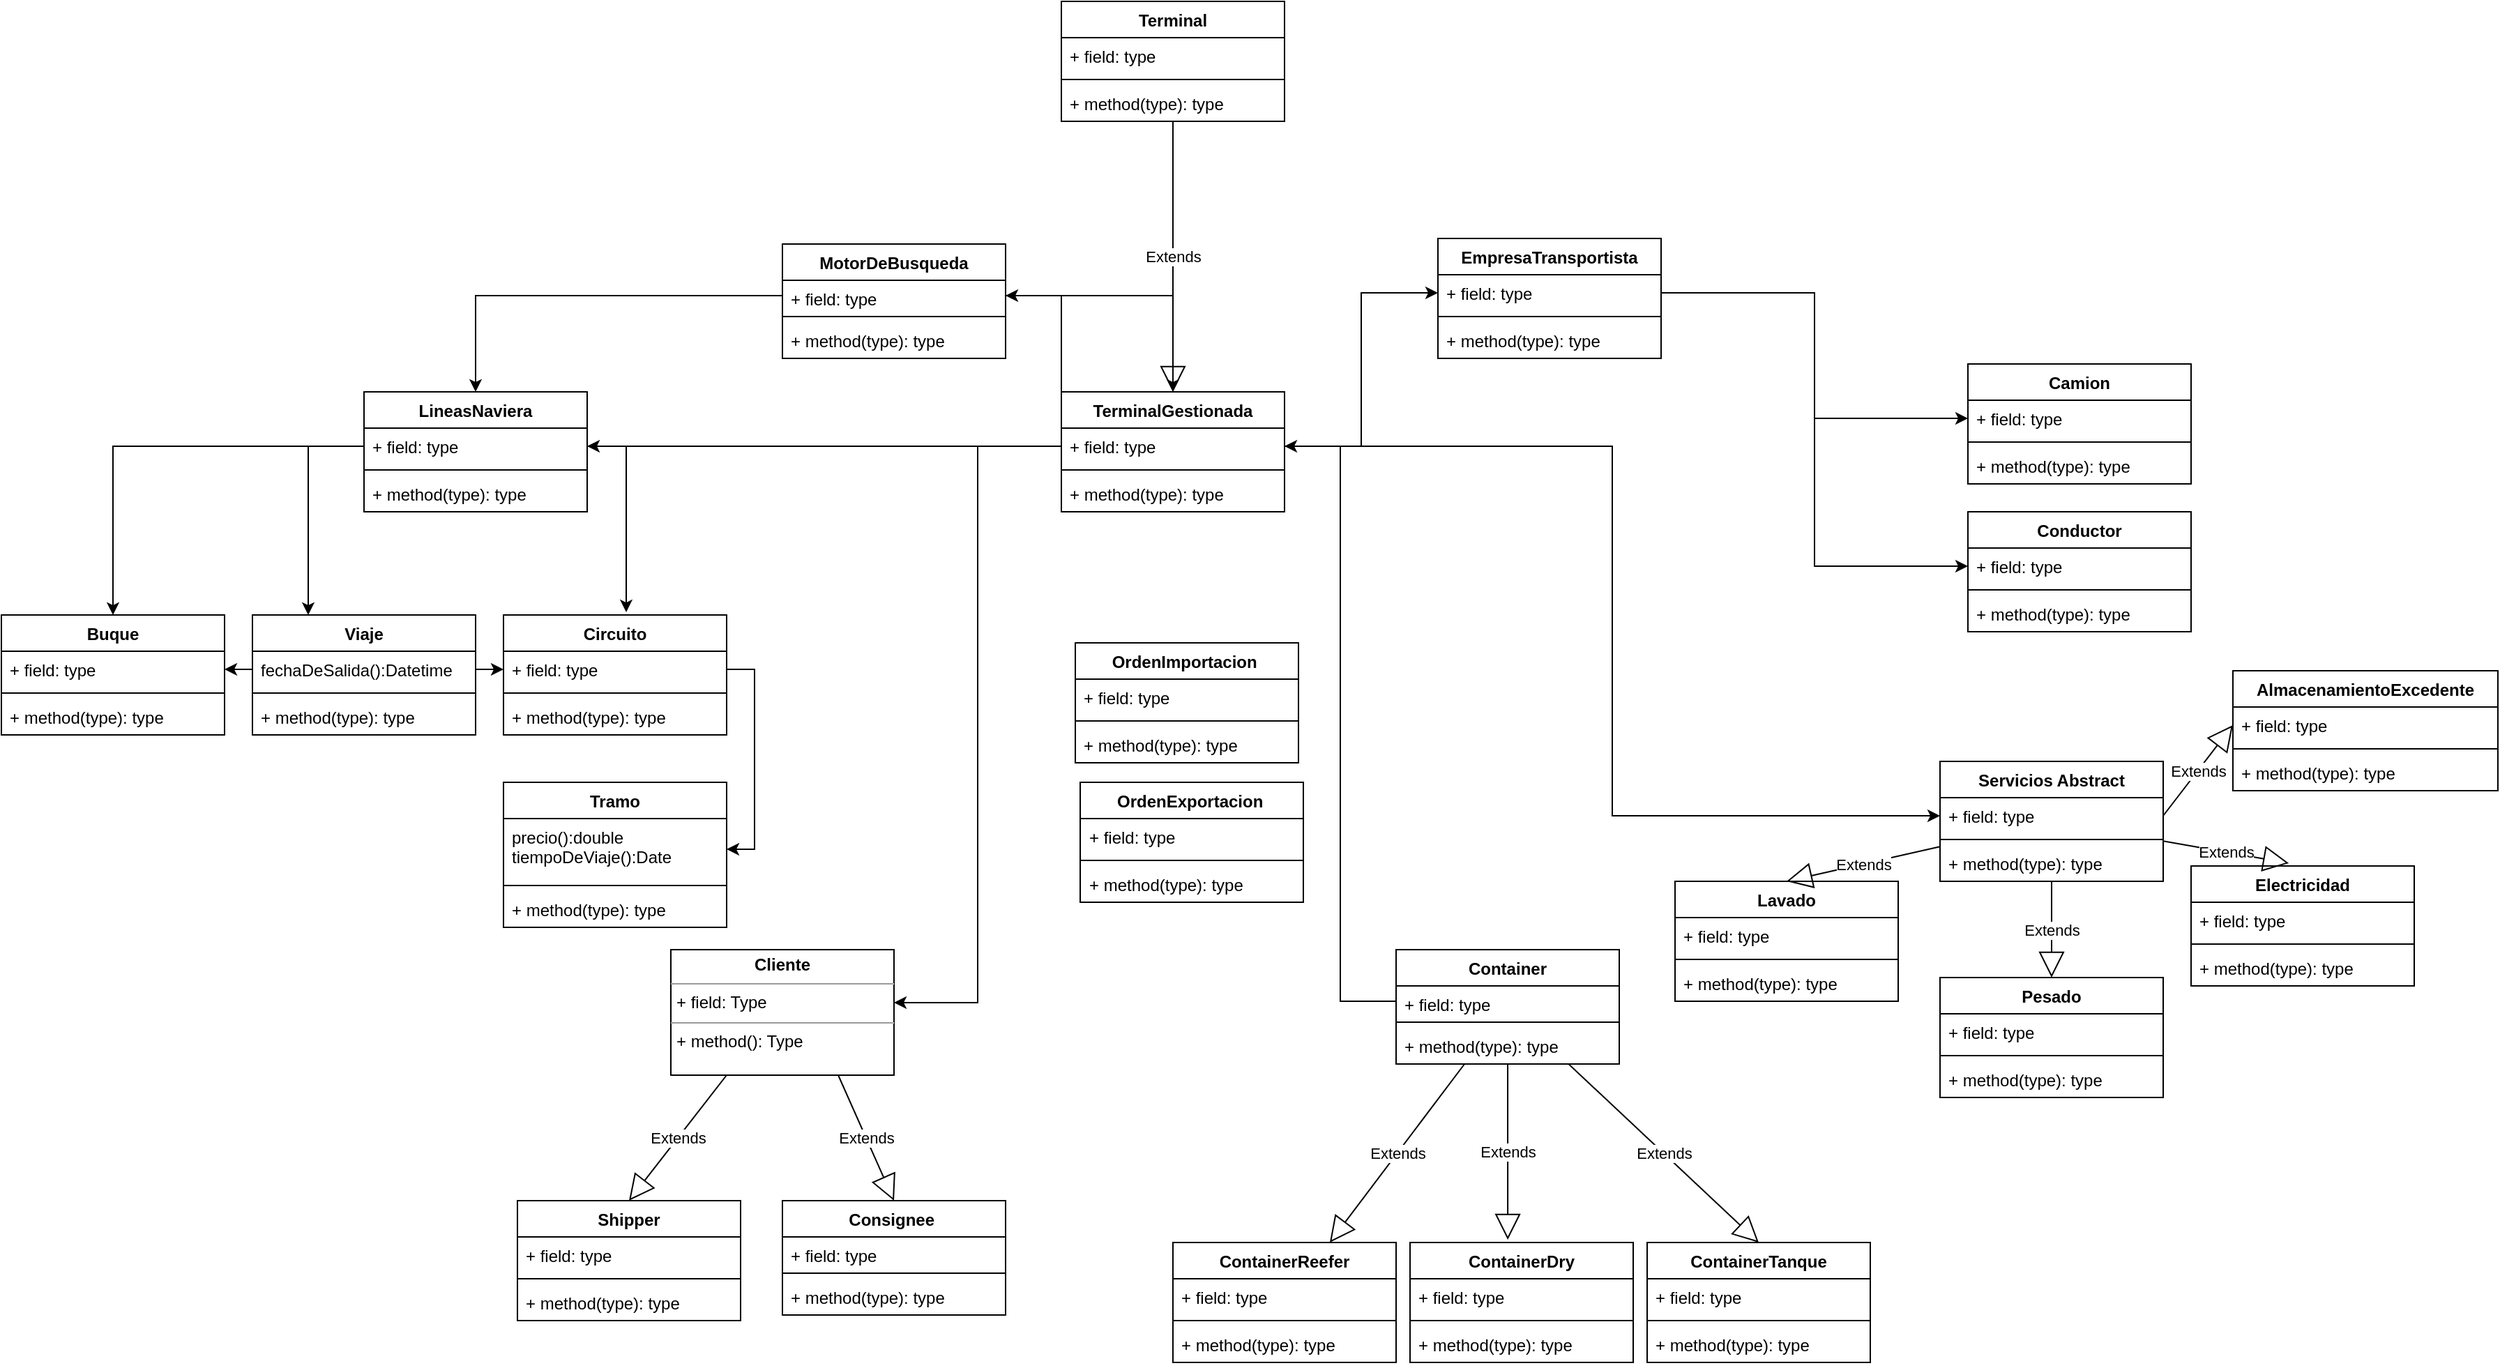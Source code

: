 <mxfile version="21.2.9" type="device">
  <diagram name="Página-1" id="0LWkbvT74W_gWExH9Klk">
    <mxGraphModel dx="1947" dy="1583" grid="1" gridSize="10" guides="1" tooltips="1" connect="1" arrows="1" fold="1" page="1" pageScale="1" pageWidth="827" pageHeight="1169" math="0" shadow="0">
      <root>
        <mxCell id="0" />
        <mxCell id="1" parent="0" />
        <mxCell id="k1d55xZPJXgNIXv552Am-27" style="edgeStyle=orthogonalEdgeStyle;rounded=0;orthogonalLoop=1;jettySize=auto;html=1;exitX=0.25;exitY=0;exitDx=0;exitDy=0;entryX=1;entryY=0.5;entryDx=0;entryDy=0;" parent="1" source="72mwAMU63NSjmhYBSmtf-1" target="k1d55xZPJXgNIXv552Am-21" edge="1">
          <mxGeometry relative="1" as="geometry">
            <Array as="points">
              <mxPoint x="400" y="20" />
              <mxPoint x="400" y="-49" />
            </Array>
          </mxGeometry>
        </mxCell>
        <mxCell id="72mwAMU63NSjmhYBSmtf-1" value="TerminalGestionada" style="swimlane;fontStyle=1;align=center;verticalAlign=top;childLayout=stackLayout;horizontal=1;startSize=26;horizontalStack=0;resizeParent=1;resizeParentMax=0;resizeLast=0;collapsible=1;marginBottom=0;whiteSpace=wrap;html=1;" parent="1" vertex="1">
          <mxGeometry x="400" y="20" width="160" height="86" as="geometry" />
        </mxCell>
        <mxCell id="72mwAMU63NSjmhYBSmtf-2" value="+ field: type" style="text;strokeColor=none;fillColor=none;align=left;verticalAlign=top;spacingLeft=4;spacingRight=4;overflow=hidden;rotatable=0;points=[[0,0.5],[1,0.5]];portConstraint=eastwest;whiteSpace=wrap;html=1;" parent="72mwAMU63NSjmhYBSmtf-1" vertex="1">
          <mxGeometry y="26" width="160" height="26" as="geometry" />
        </mxCell>
        <mxCell id="72mwAMU63NSjmhYBSmtf-3" value="" style="line;strokeWidth=1;fillColor=none;align=left;verticalAlign=middle;spacingTop=-1;spacingLeft=3;spacingRight=3;rotatable=0;labelPosition=right;points=[];portConstraint=eastwest;strokeColor=inherit;" parent="72mwAMU63NSjmhYBSmtf-1" vertex="1">
          <mxGeometry y="52" width="160" height="8" as="geometry" />
        </mxCell>
        <mxCell id="72mwAMU63NSjmhYBSmtf-4" value="+ method(type): type" style="text;strokeColor=none;fillColor=none;align=left;verticalAlign=top;spacingLeft=4;spacingRight=4;overflow=hidden;rotatable=0;points=[[0,0.5],[1,0.5]];portConstraint=eastwest;whiteSpace=wrap;html=1;" parent="72mwAMU63NSjmhYBSmtf-1" vertex="1">
          <mxGeometry y="60" width="160" height="26" as="geometry" />
        </mxCell>
        <mxCell id="72mwAMU63NSjmhYBSmtf-9" value="LineasNaviera" style="swimlane;fontStyle=1;align=center;verticalAlign=top;childLayout=stackLayout;horizontal=1;startSize=26;horizontalStack=0;resizeParent=1;resizeParentMax=0;resizeLast=0;collapsible=1;marginBottom=0;whiteSpace=wrap;html=1;" parent="1" vertex="1">
          <mxGeometry x="-100" y="20" width="160" height="86" as="geometry" />
        </mxCell>
        <mxCell id="72mwAMU63NSjmhYBSmtf-10" value="+ field: type" style="text;strokeColor=none;fillColor=none;align=left;verticalAlign=top;spacingLeft=4;spacingRight=4;overflow=hidden;rotatable=0;points=[[0,0.5],[1,0.5]];portConstraint=eastwest;whiteSpace=wrap;html=1;" parent="72mwAMU63NSjmhYBSmtf-9" vertex="1">
          <mxGeometry y="26" width="160" height="26" as="geometry" />
        </mxCell>
        <mxCell id="72mwAMU63NSjmhYBSmtf-11" value="" style="line;strokeWidth=1;fillColor=none;align=left;verticalAlign=middle;spacingTop=-1;spacingLeft=3;spacingRight=3;rotatable=0;labelPosition=right;points=[];portConstraint=eastwest;strokeColor=inherit;" parent="72mwAMU63NSjmhYBSmtf-9" vertex="1">
          <mxGeometry y="52" width="160" height="8" as="geometry" />
        </mxCell>
        <mxCell id="72mwAMU63NSjmhYBSmtf-12" value="+ method(type): type" style="text;strokeColor=none;fillColor=none;align=left;verticalAlign=top;spacingLeft=4;spacingRight=4;overflow=hidden;rotatable=0;points=[[0,0.5],[1,0.5]];portConstraint=eastwest;whiteSpace=wrap;html=1;" parent="72mwAMU63NSjmhYBSmtf-9" vertex="1">
          <mxGeometry y="60" width="160" height="26" as="geometry" />
        </mxCell>
        <mxCell id="72mwAMU63NSjmhYBSmtf-13" value="Buque" style="swimlane;fontStyle=1;align=center;verticalAlign=top;childLayout=stackLayout;horizontal=1;startSize=26;horizontalStack=0;resizeParent=1;resizeParentMax=0;resizeLast=0;collapsible=1;marginBottom=0;whiteSpace=wrap;html=1;" parent="1" vertex="1">
          <mxGeometry x="-360" y="180" width="160" height="86" as="geometry" />
        </mxCell>
        <mxCell id="72mwAMU63NSjmhYBSmtf-14" value="+ field: type" style="text;strokeColor=none;fillColor=none;align=left;verticalAlign=top;spacingLeft=4;spacingRight=4;overflow=hidden;rotatable=0;points=[[0,0.5],[1,0.5]];portConstraint=eastwest;whiteSpace=wrap;html=1;" parent="72mwAMU63NSjmhYBSmtf-13" vertex="1">
          <mxGeometry y="26" width="160" height="26" as="geometry" />
        </mxCell>
        <mxCell id="72mwAMU63NSjmhYBSmtf-15" value="" style="line;strokeWidth=1;fillColor=none;align=left;verticalAlign=middle;spacingTop=-1;spacingLeft=3;spacingRight=3;rotatable=0;labelPosition=right;points=[];portConstraint=eastwest;strokeColor=inherit;" parent="72mwAMU63NSjmhYBSmtf-13" vertex="1">
          <mxGeometry y="52" width="160" height="8" as="geometry" />
        </mxCell>
        <mxCell id="72mwAMU63NSjmhYBSmtf-16" value="+ method(type): type" style="text;strokeColor=none;fillColor=none;align=left;verticalAlign=top;spacingLeft=4;spacingRight=4;overflow=hidden;rotatable=0;points=[[0,0.5],[1,0.5]];portConstraint=eastwest;whiteSpace=wrap;html=1;" parent="72mwAMU63NSjmhYBSmtf-13" vertex="1">
          <mxGeometry y="60" width="160" height="26" as="geometry" />
        </mxCell>
        <mxCell id="72mwAMU63NSjmhYBSmtf-17" value="Container" style="swimlane;fontStyle=1;align=center;verticalAlign=top;childLayout=stackLayout;horizontal=1;startSize=26;horizontalStack=0;resizeParent=1;resizeParentMax=0;resizeLast=0;collapsible=1;marginBottom=0;whiteSpace=wrap;html=1;" parent="1" vertex="1">
          <mxGeometry x="640" y="420" width="160" height="82" as="geometry" />
        </mxCell>
        <mxCell id="72mwAMU63NSjmhYBSmtf-18" value="+ field: type" style="text;strokeColor=none;fillColor=none;align=left;verticalAlign=top;spacingLeft=4;spacingRight=4;overflow=hidden;rotatable=0;points=[[0,0.5],[1,0.5]];portConstraint=eastwest;whiteSpace=wrap;html=1;" parent="72mwAMU63NSjmhYBSmtf-17" vertex="1">
          <mxGeometry y="26" width="160" height="22" as="geometry" />
        </mxCell>
        <mxCell id="72mwAMU63NSjmhYBSmtf-19" value="" style="line;strokeWidth=1;fillColor=none;align=left;verticalAlign=middle;spacingTop=-1;spacingLeft=3;spacingRight=3;rotatable=0;labelPosition=right;points=[];portConstraint=eastwest;strokeColor=inherit;" parent="72mwAMU63NSjmhYBSmtf-17" vertex="1">
          <mxGeometry y="48" width="160" height="8" as="geometry" />
        </mxCell>
        <mxCell id="72mwAMU63NSjmhYBSmtf-20" value="+ method(type): type" style="text;strokeColor=none;fillColor=none;align=left;verticalAlign=top;spacingLeft=4;spacingRight=4;overflow=hidden;rotatable=0;points=[[0,0.5],[1,0.5]];portConstraint=eastwest;whiteSpace=wrap;html=1;" parent="72mwAMU63NSjmhYBSmtf-17" vertex="1">
          <mxGeometry y="56" width="160" height="26" as="geometry" />
        </mxCell>
        <mxCell id="72mwAMU63NSjmhYBSmtf-21" value="ContainerDry" style="swimlane;fontStyle=1;align=center;verticalAlign=top;childLayout=stackLayout;horizontal=1;startSize=26;horizontalStack=0;resizeParent=1;resizeParentMax=0;resizeLast=0;collapsible=1;marginBottom=0;whiteSpace=wrap;html=1;" parent="1" vertex="1">
          <mxGeometry x="650" y="630" width="160" height="86" as="geometry" />
        </mxCell>
        <mxCell id="72mwAMU63NSjmhYBSmtf-22" value="+ field: type" style="text;strokeColor=none;fillColor=none;align=left;verticalAlign=top;spacingLeft=4;spacingRight=4;overflow=hidden;rotatable=0;points=[[0,0.5],[1,0.5]];portConstraint=eastwest;whiteSpace=wrap;html=1;" parent="72mwAMU63NSjmhYBSmtf-21" vertex="1">
          <mxGeometry y="26" width="160" height="26" as="geometry" />
        </mxCell>
        <mxCell id="72mwAMU63NSjmhYBSmtf-23" value="" style="line;strokeWidth=1;fillColor=none;align=left;verticalAlign=middle;spacingTop=-1;spacingLeft=3;spacingRight=3;rotatable=0;labelPosition=right;points=[];portConstraint=eastwest;strokeColor=inherit;" parent="72mwAMU63NSjmhYBSmtf-21" vertex="1">
          <mxGeometry y="52" width="160" height="8" as="geometry" />
        </mxCell>
        <mxCell id="72mwAMU63NSjmhYBSmtf-24" value="+ method(type): type" style="text;strokeColor=none;fillColor=none;align=left;verticalAlign=top;spacingLeft=4;spacingRight=4;overflow=hidden;rotatable=0;points=[[0,0.5],[1,0.5]];portConstraint=eastwest;whiteSpace=wrap;html=1;" parent="72mwAMU63NSjmhYBSmtf-21" vertex="1">
          <mxGeometry y="60" width="160" height="26" as="geometry" />
        </mxCell>
        <mxCell id="72mwAMU63NSjmhYBSmtf-26" value="ContainerTanque" style="swimlane;fontStyle=1;align=center;verticalAlign=top;childLayout=stackLayout;horizontal=1;startSize=26;horizontalStack=0;resizeParent=1;resizeParentMax=0;resizeLast=0;collapsible=1;marginBottom=0;whiteSpace=wrap;html=1;" parent="1" vertex="1">
          <mxGeometry x="820" y="630" width="160" height="86" as="geometry" />
        </mxCell>
        <mxCell id="72mwAMU63NSjmhYBSmtf-27" value="+ field: type" style="text;strokeColor=none;fillColor=none;align=left;verticalAlign=top;spacingLeft=4;spacingRight=4;overflow=hidden;rotatable=0;points=[[0,0.5],[1,0.5]];portConstraint=eastwest;whiteSpace=wrap;html=1;" parent="72mwAMU63NSjmhYBSmtf-26" vertex="1">
          <mxGeometry y="26" width="160" height="26" as="geometry" />
        </mxCell>
        <mxCell id="72mwAMU63NSjmhYBSmtf-28" value="" style="line;strokeWidth=1;fillColor=none;align=left;verticalAlign=middle;spacingTop=-1;spacingLeft=3;spacingRight=3;rotatable=0;labelPosition=right;points=[];portConstraint=eastwest;strokeColor=inherit;" parent="72mwAMU63NSjmhYBSmtf-26" vertex="1">
          <mxGeometry y="52" width="160" height="8" as="geometry" />
        </mxCell>
        <mxCell id="72mwAMU63NSjmhYBSmtf-29" value="+ method(type): type" style="text;strokeColor=none;fillColor=none;align=left;verticalAlign=top;spacingLeft=4;spacingRight=4;overflow=hidden;rotatable=0;points=[[0,0.5],[1,0.5]];portConstraint=eastwest;whiteSpace=wrap;html=1;" parent="72mwAMU63NSjmhYBSmtf-26" vertex="1">
          <mxGeometry y="60" width="160" height="26" as="geometry" />
        </mxCell>
        <mxCell id="72mwAMU63NSjmhYBSmtf-30" value="ContainerReefer" style="swimlane;fontStyle=1;align=center;verticalAlign=top;childLayout=stackLayout;horizontal=1;startSize=26;horizontalStack=0;resizeParent=1;resizeParentMax=0;resizeLast=0;collapsible=1;marginBottom=0;whiteSpace=wrap;html=1;" parent="1" vertex="1">
          <mxGeometry x="480" y="630" width="160" height="86" as="geometry" />
        </mxCell>
        <mxCell id="72mwAMU63NSjmhYBSmtf-31" value="+ field: type" style="text;strokeColor=none;fillColor=none;align=left;verticalAlign=top;spacingLeft=4;spacingRight=4;overflow=hidden;rotatable=0;points=[[0,0.5],[1,0.5]];portConstraint=eastwest;whiteSpace=wrap;html=1;" parent="72mwAMU63NSjmhYBSmtf-30" vertex="1">
          <mxGeometry y="26" width="160" height="26" as="geometry" />
        </mxCell>
        <mxCell id="72mwAMU63NSjmhYBSmtf-32" value="" style="line;strokeWidth=1;fillColor=none;align=left;verticalAlign=middle;spacingTop=-1;spacingLeft=3;spacingRight=3;rotatable=0;labelPosition=right;points=[];portConstraint=eastwest;strokeColor=inherit;" parent="72mwAMU63NSjmhYBSmtf-30" vertex="1">
          <mxGeometry y="52" width="160" height="8" as="geometry" />
        </mxCell>
        <mxCell id="72mwAMU63NSjmhYBSmtf-33" value="+ method(type): type" style="text;strokeColor=none;fillColor=none;align=left;verticalAlign=top;spacingLeft=4;spacingRight=4;overflow=hidden;rotatable=0;points=[[0,0.5],[1,0.5]];portConstraint=eastwest;whiteSpace=wrap;html=1;" parent="72mwAMU63NSjmhYBSmtf-30" vertex="1">
          <mxGeometry y="60" width="160" height="26" as="geometry" />
        </mxCell>
        <mxCell id="72mwAMU63NSjmhYBSmtf-34" value="EmpresaTransportista" style="swimlane;fontStyle=1;align=center;verticalAlign=top;childLayout=stackLayout;horizontal=1;startSize=26;horizontalStack=0;resizeParent=1;resizeParentMax=0;resizeLast=0;collapsible=1;marginBottom=0;whiteSpace=wrap;html=1;" parent="1" vertex="1">
          <mxGeometry x="670" y="-90" width="160" height="86" as="geometry" />
        </mxCell>
        <mxCell id="72mwAMU63NSjmhYBSmtf-35" value="+ field: type" style="text;strokeColor=none;fillColor=none;align=left;verticalAlign=top;spacingLeft=4;spacingRight=4;overflow=hidden;rotatable=0;points=[[0,0.5],[1,0.5]];portConstraint=eastwest;whiteSpace=wrap;html=1;" parent="72mwAMU63NSjmhYBSmtf-34" vertex="1">
          <mxGeometry y="26" width="160" height="26" as="geometry" />
        </mxCell>
        <mxCell id="72mwAMU63NSjmhYBSmtf-36" value="" style="line;strokeWidth=1;fillColor=none;align=left;verticalAlign=middle;spacingTop=-1;spacingLeft=3;spacingRight=3;rotatable=0;labelPosition=right;points=[];portConstraint=eastwest;strokeColor=inherit;" parent="72mwAMU63NSjmhYBSmtf-34" vertex="1">
          <mxGeometry y="52" width="160" height="8" as="geometry" />
        </mxCell>
        <mxCell id="72mwAMU63NSjmhYBSmtf-37" value="+ method(type): type" style="text;strokeColor=none;fillColor=none;align=left;verticalAlign=top;spacingLeft=4;spacingRight=4;overflow=hidden;rotatable=0;points=[[0,0.5],[1,0.5]];portConstraint=eastwest;whiteSpace=wrap;html=1;" parent="72mwAMU63NSjmhYBSmtf-34" vertex="1">
          <mxGeometry y="60" width="160" height="26" as="geometry" />
        </mxCell>
        <mxCell id="72mwAMU63NSjmhYBSmtf-38" value="Conductor&lt;br&gt;" style="swimlane;fontStyle=1;align=center;verticalAlign=top;childLayout=stackLayout;horizontal=1;startSize=26;horizontalStack=0;resizeParent=1;resizeParentMax=0;resizeLast=0;collapsible=1;marginBottom=0;whiteSpace=wrap;html=1;" parent="1" vertex="1">
          <mxGeometry x="1050" y="106" width="160" height="86" as="geometry" />
        </mxCell>
        <mxCell id="72mwAMU63NSjmhYBSmtf-39" value="+ field: type" style="text;strokeColor=none;fillColor=none;align=left;verticalAlign=top;spacingLeft=4;spacingRight=4;overflow=hidden;rotatable=0;points=[[0,0.5],[1,0.5]];portConstraint=eastwest;whiteSpace=wrap;html=1;" parent="72mwAMU63NSjmhYBSmtf-38" vertex="1">
          <mxGeometry y="26" width="160" height="26" as="geometry" />
        </mxCell>
        <mxCell id="72mwAMU63NSjmhYBSmtf-40" value="" style="line;strokeWidth=1;fillColor=none;align=left;verticalAlign=middle;spacingTop=-1;spacingLeft=3;spacingRight=3;rotatable=0;labelPosition=right;points=[];portConstraint=eastwest;strokeColor=inherit;" parent="72mwAMU63NSjmhYBSmtf-38" vertex="1">
          <mxGeometry y="52" width="160" height="8" as="geometry" />
        </mxCell>
        <mxCell id="72mwAMU63NSjmhYBSmtf-41" value="+ method(type): type" style="text;strokeColor=none;fillColor=none;align=left;verticalAlign=top;spacingLeft=4;spacingRight=4;overflow=hidden;rotatable=0;points=[[0,0.5],[1,0.5]];portConstraint=eastwest;whiteSpace=wrap;html=1;" parent="72mwAMU63NSjmhYBSmtf-38" vertex="1">
          <mxGeometry y="60" width="160" height="26" as="geometry" />
        </mxCell>
        <mxCell id="72mwAMU63NSjmhYBSmtf-42" value="Camion" style="swimlane;fontStyle=1;align=center;verticalAlign=top;childLayout=stackLayout;horizontal=1;startSize=26;horizontalStack=0;resizeParent=1;resizeParentMax=0;resizeLast=0;collapsible=1;marginBottom=0;whiteSpace=wrap;html=1;" parent="1" vertex="1">
          <mxGeometry x="1050" width="160" height="86" as="geometry" />
        </mxCell>
        <mxCell id="72mwAMU63NSjmhYBSmtf-43" value="+ field: type" style="text;strokeColor=none;fillColor=none;align=left;verticalAlign=top;spacingLeft=4;spacingRight=4;overflow=hidden;rotatable=0;points=[[0,0.5],[1,0.5]];portConstraint=eastwest;whiteSpace=wrap;html=1;" parent="72mwAMU63NSjmhYBSmtf-42" vertex="1">
          <mxGeometry y="26" width="160" height="26" as="geometry" />
        </mxCell>
        <mxCell id="72mwAMU63NSjmhYBSmtf-44" value="" style="line;strokeWidth=1;fillColor=none;align=left;verticalAlign=middle;spacingTop=-1;spacingLeft=3;spacingRight=3;rotatable=0;labelPosition=right;points=[];portConstraint=eastwest;strokeColor=inherit;" parent="72mwAMU63NSjmhYBSmtf-42" vertex="1">
          <mxGeometry y="52" width="160" height="8" as="geometry" />
        </mxCell>
        <mxCell id="72mwAMU63NSjmhYBSmtf-45" value="+ method(type): type" style="text;strokeColor=none;fillColor=none;align=left;verticalAlign=top;spacingLeft=4;spacingRight=4;overflow=hidden;rotatable=0;points=[[0,0.5],[1,0.5]];portConstraint=eastwest;whiteSpace=wrap;html=1;" parent="72mwAMU63NSjmhYBSmtf-42" vertex="1">
          <mxGeometry y="60" width="160" height="26" as="geometry" />
        </mxCell>
        <mxCell id="72mwAMU63NSjmhYBSmtf-47" value="Circuito" style="swimlane;fontStyle=1;align=center;verticalAlign=top;childLayout=stackLayout;horizontal=1;startSize=26;horizontalStack=0;resizeParent=1;resizeParentMax=0;resizeLast=0;collapsible=1;marginBottom=0;whiteSpace=wrap;html=1;" parent="1" vertex="1">
          <mxGeometry y="180" width="160" height="86" as="geometry" />
        </mxCell>
        <mxCell id="72mwAMU63NSjmhYBSmtf-48" value="+ field: type" style="text;strokeColor=none;fillColor=none;align=left;verticalAlign=top;spacingLeft=4;spacingRight=4;overflow=hidden;rotatable=0;points=[[0,0.5],[1,0.5]];portConstraint=eastwest;whiteSpace=wrap;html=1;" parent="72mwAMU63NSjmhYBSmtf-47" vertex="1">
          <mxGeometry y="26" width="160" height="26" as="geometry" />
        </mxCell>
        <mxCell id="72mwAMU63NSjmhYBSmtf-49" value="" style="line;strokeWidth=1;fillColor=none;align=left;verticalAlign=middle;spacingTop=-1;spacingLeft=3;spacingRight=3;rotatable=0;labelPosition=right;points=[];portConstraint=eastwest;strokeColor=inherit;" parent="72mwAMU63NSjmhYBSmtf-47" vertex="1">
          <mxGeometry y="52" width="160" height="8" as="geometry" />
        </mxCell>
        <mxCell id="72mwAMU63NSjmhYBSmtf-50" value="+ method(type): type" style="text;strokeColor=none;fillColor=none;align=left;verticalAlign=top;spacingLeft=4;spacingRight=4;overflow=hidden;rotatable=0;points=[[0,0.5],[1,0.5]];portConstraint=eastwest;whiteSpace=wrap;html=1;" parent="72mwAMU63NSjmhYBSmtf-47" vertex="1">
          <mxGeometry y="60" width="160" height="26" as="geometry" />
        </mxCell>
        <mxCell id="72mwAMU63NSjmhYBSmtf-54" style="edgeStyle=orthogonalEdgeStyle;rounded=0;orthogonalLoop=1;jettySize=auto;html=1;exitX=0;exitY=0.5;exitDx=0;exitDy=0;entryX=0.5;entryY=0;entryDx=0;entryDy=0;" parent="1" source="72mwAMU63NSjmhYBSmtf-10" target="72mwAMU63NSjmhYBSmtf-13" edge="1">
          <mxGeometry relative="1" as="geometry" />
        </mxCell>
        <mxCell id="72mwAMU63NSjmhYBSmtf-55" style="edgeStyle=orthogonalEdgeStyle;rounded=0;orthogonalLoop=1;jettySize=auto;html=1;exitX=0;exitY=0.5;exitDx=0;exitDy=0;entryX=1;entryY=0.5;entryDx=0;entryDy=0;" parent="1" source="72mwAMU63NSjmhYBSmtf-2" target="72mwAMU63NSjmhYBSmtf-10" edge="1">
          <mxGeometry relative="1" as="geometry" />
        </mxCell>
        <mxCell id="72mwAMU63NSjmhYBSmtf-61" value="Shipper" style="swimlane;fontStyle=1;align=center;verticalAlign=top;childLayout=stackLayout;horizontal=1;startSize=26;horizontalStack=0;resizeParent=1;resizeParentMax=0;resizeLast=0;collapsible=1;marginBottom=0;whiteSpace=wrap;html=1;" parent="1" vertex="1">
          <mxGeometry x="10" y="600" width="160" height="86" as="geometry" />
        </mxCell>
        <mxCell id="72mwAMU63NSjmhYBSmtf-62" value="+ field: type" style="text;strokeColor=none;fillColor=none;align=left;verticalAlign=top;spacingLeft=4;spacingRight=4;overflow=hidden;rotatable=0;points=[[0,0.5],[1,0.5]];portConstraint=eastwest;whiteSpace=wrap;html=1;" parent="72mwAMU63NSjmhYBSmtf-61" vertex="1">
          <mxGeometry y="26" width="160" height="26" as="geometry" />
        </mxCell>
        <mxCell id="72mwAMU63NSjmhYBSmtf-63" value="" style="line;strokeWidth=1;fillColor=none;align=left;verticalAlign=middle;spacingTop=-1;spacingLeft=3;spacingRight=3;rotatable=0;labelPosition=right;points=[];portConstraint=eastwest;strokeColor=inherit;" parent="72mwAMU63NSjmhYBSmtf-61" vertex="1">
          <mxGeometry y="52" width="160" height="8" as="geometry" />
        </mxCell>
        <mxCell id="72mwAMU63NSjmhYBSmtf-64" value="+ method(type): type" style="text;strokeColor=none;fillColor=none;align=left;verticalAlign=top;spacingLeft=4;spacingRight=4;overflow=hidden;rotatable=0;points=[[0,0.5],[1,0.5]];portConstraint=eastwest;whiteSpace=wrap;html=1;" parent="72mwAMU63NSjmhYBSmtf-61" vertex="1">
          <mxGeometry y="60" width="160" height="26" as="geometry" />
        </mxCell>
        <mxCell id="72mwAMU63NSjmhYBSmtf-67" style="edgeStyle=orthogonalEdgeStyle;rounded=0;orthogonalLoop=1;jettySize=auto;html=1;exitX=1;exitY=0.5;exitDx=0;exitDy=0;entryX=0;entryY=0.5;entryDx=0;entryDy=0;" parent="1" source="72mwAMU63NSjmhYBSmtf-35" target="72mwAMU63NSjmhYBSmtf-43" edge="1">
          <mxGeometry relative="1" as="geometry" />
        </mxCell>
        <mxCell id="72mwAMU63NSjmhYBSmtf-69" value="Consignee&amp;nbsp;" style="swimlane;fontStyle=1;align=center;verticalAlign=top;childLayout=stackLayout;horizontal=1;startSize=26;horizontalStack=0;resizeParent=1;resizeParentMax=0;resizeLast=0;collapsible=1;marginBottom=0;whiteSpace=wrap;html=1;" parent="1" vertex="1">
          <mxGeometry x="200" y="600" width="160" height="82" as="geometry" />
        </mxCell>
        <mxCell id="72mwAMU63NSjmhYBSmtf-70" value="+ field: type" style="text;strokeColor=none;fillColor=none;align=left;verticalAlign=top;spacingLeft=4;spacingRight=4;overflow=hidden;rotatable=0;points=[[0,0.5],[1,0.5]];portConstraint=eastwest;whiteSpace=wrap;html=1;" parent="72mwAMU63NSjmhYBSmtf-69" vertex="1">
          <mxGeometry y="26" width="160" height="22" as="geometry" />
        </mxCell>
        <mxCell id="72mwAMU63NSjmhYBSmtf-71" value="" style="line;strokeWidth=1;fillColor=none;align=left;verticalAlign=middle;spacingTop=-1;spacingLeft=3;spacingRight=3;rotatable=0;labelPosition=right;points=[];portConstraint=eastwest;strokeColor=inherit;" parent="72mwAMU63NSjmhYBSmtf-69" vertex="1">
          <mxGeometry y="48" width="160" height="8" as="geometry" />
        </mxCell>
        <mxCell id="72mwAMU63NSjmhYBSmtf-72" value="+ method(type): type" style="text;strokeColor=none;fillColor=none;align=left;verticalAlign=top;spacingLeft=4;spacingRight=4;overflow=hidden;rotatable=0;points=[[0,0.5],[1,0.5]];portConstraint=eastwest;whiteSpace=wrap;html=1;" parent="72mwAMU63NSjmhYBSmtf-69" vertex="1">
          <mxGeometry y="56" width="160" height="26" as="geometry" />
        </mxCell>
        <mxCell id="72mwAMU63NSjmhYBSmtf-73" value="Viaje" style="swimlane;fontStyle=1;align=center;verticalAlign=top;childLayout=stackLayout;horizontal=1;startSize=26;horizontalStack=0;resizeParent=1;resizeParentMax=0;resizeLast=0;collapsible=1;marginBottom=0;whiteSpace=wrap;html=1;" parent="1" vertex="1">
          <mxGeometry x="-180" y="180" width="160" height="86" as="geometry" />
        </mxCell>
        <mxCell id="72mwAMU63NSjmhYBSmtf-74" value="fechaDeSalida():Datetime" style="text;strokeColor=none;fillColor=none;align=left;verticalAlign=top;spacingLeft=4;spacingRight=4;overflow=hidden;rotatable=0;points=[[0,0.5],[1,0.5]];portConstraint=eastwest;whiteSpace=wrap;html=1;" parent="72mwAMU63NSjmhYBSmtf-73" vertex="1">
          <mxGeometry y="26" width="160" height="26" as="geometry" />
        </mxCell>
        <mxCell id="72mwAMU63NSjmhYBSmtf-75" value="" style="line;strokeWidth=1;fillColor=none;align=left;verticalAlign=middle;spacingTop=-1;spacingLeft=3;spacingRight=3;rotatable=0;labelPosition=right;points=[];portConstraint=eastwest;strokeColor=inherit;" parent="72mwAMU63NSjmhYBSmtf-73" vertex="1">
          <mxGeometry y="52" width="160" height="8" as="geometry" />
        </mxCell>
        <mxCell id="72mwAMU63NSjmhYBSmtf-76" value="+ method(type): type" style="text;strokeColor=none;fillColor=none;align=left;verticalAlign=top;spacingLeft=4;spacingRight=4;overflow=hidden;rotatable=0;points=[[0,0.5],[1,0.5]];portConstraint=eastwest;whiteSpace=wrap;html=1;" parent="72mwAMU63NSjmhYBSmtf-73" vertex="1">
          <mxGeometry y="60" width="160" height="26" as="geometry" />
        </mxCell>
        <mxCell id="72mwAMU63NSjmhYBSmtf-79" style="edgeStyle=orthogonalEdgeStyle;rounded=0;orthogonalLoop=1;jettySize=auto;html=1;exitX=1;exitY=0.5;exitDx=0;exitDy=0;entryX=0;entryY=0.5;entryDx=0;entryDy=0;" parent="1" source="72mwAMU63NSjmhYBSmtf-2" target="72mwAMU63NSjmhYBSmtf-35" edge="1">
          <mxGeometry relative="1" as="geometry" />
        </mxCell>
        <mxCell id="EXzcItGCML2ipMpQHdA3-8" style="edgeStyle=orthogonalEdgeStyle;rounded=0;orthogonalLoop=1;jettySize=auto;html=1;exitX=1;exitY=0.5;exitDx=0;exitDy=0;entryX=0.55;entryY=-0.023;entryDx=0;entryDy=0;entryPerimeter=0;" parent="1" source="72mwAMU63NSjmhYBSmtf-10" target="72mwAMU63NSjmhYBSmtf-47" edge="1">
          <mxGeometry relative="1" as="geometry" />
        </mxCell>
        <mxCell id="EXzcItGCML2ipMpQHdA3-9" value="Tramo" style="swimlane;fontStyle=1;align=center;verticalAlign=top;childLayout=stackLayout;horizontal=1;startSize=26;horizontalStack=0;resizeParent=1;resizeParentMax=0;resizeLast=0;collapsible=1;marginBottom=0;whiteSpace=wrap;html=1;" parent="1" vertex="1">
          <mxGeometry y="300" width="160" height="104" as="geometry" />
        </mxCell>
        <mxCell id="EXzcItGCML2ipMpQHdA3-10" value="&lt;div&gt;precio():double&lt;/div&gt;&lt;div&gt;tiempoDeViaje():Date&lt;br&gt;&lt;/div&gt;&lt;div&gt;&lt;br&gt;&lt;/div&gt;" style="text;strokeColor=none;fillColor=none;align=left;verticalAlign=top;spacingLeft=4;spacingRight=4;overflow=hidden;rotatable=0;points=[[0,0.5],[1,0.5]];portConstraint=eastwest;whiteSpace=wrap;html=1;" parent="EXzcItGCML2ipMpQHdA3-9" vertex="1">
          <mxGeometry y="26" width="160" height="44" as="geometry" />
        </mxCell>
        <mxCell id="EXzcItGCML2ipMpQHdA3-11" value="" style="line;strokeWidth=1;fillColor=none;align=left;verticalAlign=middle;spacingTop=-1;spacingLeft=3;spacingRight=3;rotatable=0;labelPosition=right;points=[];portConstraint=eastwest;strokeColor=inherit;" parent="EXzcItGCML2ipMpQHdA3-9" vertex="1">
          <mxGeometry y="70" width="160" height="8" as="geometry" />
        </mxCell>
        <mxCell id="EXzcItGCML2ipMpQHdA3-12" value="+ method(type): type" style="text;strokeColor=none;fillColor=none;align=left;verticalAlign=top;spacingLeft=4;spacingRight=4;overflow=hidden;rotatable=0;points=[[0,0.5],[1,0.5]];portConstraint=eastwest;whiteSpace=wrap;html=1;" parent="EXzcItGCML2ipMpQHdA3-9" vertex="1">
          <mxGeometry y="78" width="160" height="26" as="geometry" />
        </mxCell>
        <mxCell id="EXzcItGCML2ipMpQHdA3-13" style="edgeStyle=orthogonalEdgeStyle;rounded=0;orthogonalLoop=1;jettySize=auto;html=1;exitX=1;exitY=0.5;exitDx=0;exitDy=0;entryX=1;entryY=0.5;entryDx=0;entryDy=0;" parent="1" source="72mwAMU63NSjmhYBSmtf-48" target="EXzcItGCML2ipMpQHdA3-10" edge="1">
          <mxGeometry relative="1" as="geometry" />
        </mxCell>
        <mxCell id="k1d55xZPJXgNIXv552Am-1" value="&lt;p style=&quot;margin:0px;margin-top:4px;text-align:center;&quot;&gt;&lt;b&gt;Cliente&lt;/b&gt;&lt;/p&gt;&lt;hr size=&quot;1&quot;&gt;&lt;p style=&quot;margin:0px;margin-left:4px;&quot;&gt;+ field: Type&lt;/p&gt;&lt;hr size=&quot;1&quot;&gt;&lt;p style=&quot;margin:0px;margin-left:4px;&quot;&gt;+ method(): Type&lt;/p&gt;" style="verticalAlign=top;align=left;overflow=fill;fontSize=12;fontFamily=Helvetica;html=1;whiteSpace=wrap;" parent="1" vertex="1">
          <mxGeometry x="120" y="420" width="160" height="90" as="geometry" />
        </mxCell>
        <mxCell id="k1d55xZPJXgNIXv552Am-2" value="Extends" style="endArrow=block;endSize=16;endFill=0;html=1;rounded=0;entryX=0.5;entryY=0;entryDx=0;entryDy=0;exitX=0.25;exitY=1;exitDx=0;exitDy=0;" parent="1" source="k1d55xZPJXgNIXv552Am-1" target="72mwAMU63NSjmhYBSmtf-61" edge="1">
          <mxGeometry width="160" relative="1" as="geometry">
            <mxPoint x="-70" y="529" as="sourcePoint" />
            <mxPoint x="90" y="529" as="targetPoint" />
          </mxGeometry>
        </mxCell>
        <mxCell id="k1d55xZPJXgNIXv552Am-3" value="Extends" style="endArrow=block;endSize=16;endFill=0;html=1;rounded=0;entryX=0.5;entryY=0;entryDx=0;entryDy=0;exitX=0.75;exitY=1;exitDx=0;exitDy=0;" parent="1" source="k1d55xZPJXgNIXv552Am-1" target="72mwAMU63NSjmhYBSmtf-69" edge="1">
          <mxGeometry width="160" relative="1" as="geometry">
            <mxPoint x="170" y="520" as="sourcePoint" />
            <mxPoint x="100" y="610" as="targetPoint" />
          </mxGeometry>
        </mxCell>
        <mxCell id="k1d55xZPJXgNIXv552Am-4" style="edgeStyle=orthogonalEdgeStyle;rounded=0;orthogonalLoop=1;jettySize=auto;html=1;exitX=0;exitY=0.5;exitDx=0;exitDy=0;entryX=1;entryY=0.422;entryDx=0;entryDy=0;entryPerimeter=0;" parent="1" source="72mwAMU63NSjmhYBSmtf-2" target="k1d55xZPJXgNIXv552Am-1" edge="1">
          <mxGeometry relative="1" as="geometry" />
        </mxCell>
        <mxCell id="k1d55xZPJXgNIXv552Am-5" style="edgeStyle=orthogonalEdgeStyle;rounded=0;orthogonalLoop=1;jettySize=auto;html=1;exitX=1;exitY=0.5;exitDx=0;exitDy=0;entryX=0;entryY=0.5;entryDx=0;entryDy=0;" parent="1" source="72mwAMU63NSjmhYBSmtf-35" target="72mwAMU63NSjmhYBSmtf-39" edge="1">
          <mxGeometry relative="1" as="geometry" />
        </mxCell>
        <mxCell id="k1d55xZPJXgNIXv552Am-6" style="edgeStyle=orthogonalEdgeStyle;rounded=0;orthogonalLoop=1;jettySize=auto;html=1;exitX=1;exitY=0.5;exitDx=0;exitDy=0;entryX=0;entryY=0.5;entryDx=0;entryDy=0;" parent="1" source="72mwAMU63NSjmhYBSmtf-74" target="72mwAMU63NSjmhYBSmtf-48" edge="1">
          <mxGeometry relative="1" as="geometry" />
        </mxCell>
        <mxCell id="k1d55xZPJXgNIXv552Am-7" style="edgeStyle=orthogonalEdgeStyle;rounded=0;orthogonalLoop=1;jettySize=auto;html=1;exitX=0;exitY=0.5;exitDx=0;exitDy=0;entryX=1;entryY=0.5;entryDx=0;entryDy=0;" parent="1" source="72mwAMU63NSjmhYBSmtf-74" target="72mwAMU63NSjmhYBSmtf-14" edge="1">
          <mxGeometry relative="1" as="geometry" />
        </mxCell>
        <mxCell id="k1d55xZPJXgNIXv552Am-8" style="edgeStyle=orthogonalEdgeStyle;rounded=0;orthogonalLoop=1;jettySize=auto;html=1;exitX=0;exitY=0.5;exitDx=0;exitDy=0;entryX=0.25;entryY=0;entryDx=0;entryDy=0;" parent="1" source="72mwAMU63NSjmhYBSmtf-10" target="72mwAMU63NSjmhYBSmtf-73" edge="1">
          <mxGeometry relative="1" as="geometry" />
        </mxCell>
        <mxCell id="k1d55xZPJXgNIXv552Am-9" value="Extends" style="endArrow=block;endSize=16;endFill=0;html=1;rounded=0;entryX=0.5;entryY=0;entryDx=0;entryDy=0;" parent="1" source="72mwAMU63NSjmhYBSmtf-17" target="72mwAMU63NSjmhYBSmtf-26" edge="1">
          <mxGeometry width="160" relative="1" as="geometry">
            <mxPoint x="830" y="530" as="sourcePoint" />
            <mxPoint x="870" y="620" as="targetPoint" />
          </mxGeometry>
        </mxCell>
        <mxCell id="k1d55xZPJXgNIXv552Am-10" value="Extends" style="endArrow=block;endSize=16;endFill=0;html=1;rounded=0;" parent="1" source="72mwAMU63NSjmhYBSmtf-17" target="72mwAMU63NSjmhYBSmtf-30" edge="1">
          <mxGeometry width="160" relative="1" as="geometry">
            <mxPoint x="520" y="540" as="sourcePoint" />
            <mxPoint x="560" y="630" as="targetPoint" />
          </mxGeometry>
        </mxCell>
        <mxCell id="k1d55xZPJXgNIXv552Am-11" value="Extends" style="endArrow=block;endSize=16;endFill=0;html=1;rounded=0;entryX=0.438;entryY=-0.023;entryDx=0;entryDy=0;entryPerimeter=0;" parent="1" source="72mwAMU63NSjmhYBSmtf-17" target="72mwAMU63NSjmhYBSmtf-21" edge="1">
          <mxGeometry width="160" relative="1" as="geometry">
            <mxPoint x="690" y="540" as="sourcePoint" />
            <mxPoint x="730" y="630" as="targetPoint" />
          </mxGeometry>
        </mxCell>
        <mxCell id="k1d55xZPJXgNIXv552Am-12" value="OrdenImportacion&amp;nbsp;" style="swimlane;fontStyle=1;align=center;verticalAlign=top;childLayout=stackLayout;horizontal=1;startSize=26;horizontalStack=0;resizeParent=1;resizeParentMax=0;resizeLast=0;collapsible=1;marginBottom=0;whiteSpace=wrap;html=1;" parent="1" vertex="1">
          <mxGeometry x="410" y="200" width="160" height="86" as="geometry" />
        </mxCell>
        <mxCell id="k1d55xZPJXgNIXv552Am-13" value="+ field: type" style="text;strokeColor=none;fillColor=none;align=left;verticalAlign=top;spacingLeft=4;spacingRight=4;overflow=hidden;rotatable=0;points=[[0,0.5],[1,0.5]];portConstraint=eastwest;whiteSpace=wrap;html=1;" parent="k1d55xZPJXgNIXv552Am-12" vertex="1">
          <mxGeometry y="26" width="160" height="26" as="geometry" />
        </mxCell>
        <mxCell id="k1d55xZPJXgNIXv552Am-14" value="" style="line;strokeWidth=1;fillColor=none;align=left;verticalAlign=middle;spacingTop=-1;spacingLeft=3;spacingRight=3;rotatable=0;labelPosition=right;points=[];portConstraint=eastwest;strokeColor=inherit;" parent="k1d55xZPJXgNIXv552Am-12" vertex="1">
          <mxGeometry y="52" width="160" height="8" as="geometry" />
        </mxCell>
        <mxCell id="k1d55xZPJXgNIXv552Am-15" value="+ method(type): type" style="text;strokeColor=none;fillColor=none;align=left;verticalAlign=top;spacingLeft=4;spacingRight=4;overflow=hidden;rotatable=0;points=[[0,0.5],[1,0.5]];portConstraint=eastwest;whiteSpace=wrap;html=1;" parent="k1d55xZPJXgNIXv552Am-12" vertex="1">
          <mxGeometry y="60" width="160" height="26" as="geometry" />
        </mxCell>
        <mxCell id="k1d55xZPJXgNIXv552Am-16" value="OrdenExportacion&amp;nbsp;" style="swimlane;fontStyle=1;align=center;verticalAlign=top;childLayout=stackLayout;horizontal=1;startSize=26;horizontalStack=0;resizeParent=1;resizeParentMax=0;resizeLast=0;collapsible=1;marginBottom=0;whiteSpace=wrap;html=1;" parent="1" vertex="1">
          <mxGeometry x="413.5" y="300" width="160" height="86" as="geometry" />
        </mxCell>
        <mxCell id="k1d55xZPJXgNIXv552Am-17" value="+ field: type" style="text;strokeColor=none;fillColor=none;align=left;verticalAlign=top;spacingLeft=4;spacingRight=4;overflow=hidden;rotatable=0;points=[[0,0.5],[1,0.5]];portConstraint=eastwest;whiteSpace=wrap;html=1;" parent="k1d55xZPJXgNIXv552Am-16" vertex="1">
          <mxGeometry y="26" width="160" height="26" as="geometry" />
        </mxCell>
        <mxCell id="k1d55xZPJXgNIXv552Am-18" value="" style="line;strokeWidth=1;fillColor=none;align=left;verticalAlign=middle;spacingTop=-1;spacingLeft=3;spacingRight=3;rotatable=0;labelPosition=right;points=[];portConstraint=eastwest;strokeColor=inherit;" parent="k1d55xZPJXgNIXv552Am-16" vertex="1">
          <mxGeometry y="52" width="160" height="8" as="geometry" />
        </mxCell>
        <mxCell id="k1d55xZPJXgNIXv552Am-19" value="+ method(type): type" style="text;strokeColor=none;fillColor=none;align=left;verticalAlign=top;spacingLeft=4;spacingRight=4;overflow=hidden;rotatable=0;points=[[0,0.5],[1,0.5]];portConstraint=eastwest;whiteSpace=wrap;html=1;" parent="k1d55xZPJXgNIXv552Am-16" vertex="1">
          <mxGeometry y="60" width="160" height="26" as="geometry" />
        </mxCell>
        <mxCell id="k1d55xZPJXgNIXv552Am-20" value="MotorDeBusqueda" style="swimlane;fontStyle=1;align=center;verticalAlign=top;childLayout=stackLayout;horizontal=1;startSize=26;horizontalStack=0;resizeParent=1;resizeParentMax=0;resizeLast=0;collapsible=1;marginBottom=0;whiteSpace=wrap;html=1;" parent="1" vertex="1">
          <mxGeometry x="200" y="-86" width="160" height="82" as="geometry" />
        </mxCell>
        <mxCell id="k1d55xZPJXgNIXv552Am-21" value="+ field: type" style="text;strokeColor=none;fillColor=none;align=left;verticalAlign=top;spacingLeft=4;spacingRight=4;overflow=hidden;rotatable=0;points=[[0,0.5],[1,0.5]];portConstraint=eastwest;whiteSpace=wrap;html=1;" parent="k1d55xZPJXgNIXv552Am-20" vertex="1">
          <mxGeometry y="26" width="160" height="22" as="geometry" />
        </mxCell>
        <mxCell id="k1d55xZPJXgNIXv552Am-22" value="" style="line;strokeWidth=1;fillColor=none;align=left;verticalAlign=middle;spacingTop=-1;spacingLeft=3;spacingRight=3;rotatable=0;labelPosition=right;points=[];portConstraint=eastwest;strokeColor=inherit;" parent="k1d55xZPJXgNIXv552Am-20" vertex="1">
          <mxGeometry y="48" width="160" height="8" as="geometry" />
        </mxCell>
        <mxCell id="k1d55xZPJXgNIXv552Am-23" value="+ method(type): type" style="text;strokeColor=none;fillColor=none;align=left;verticalAlign=top;spacingLeft=4;spacingRight=4;overflow=hidden;rotatable=0;points=[[0,0.5],[1,0.5]];portConstraint=eastwest;whiteSpace=wrap;html=1;" parent="k1d55xZPJXgNIXv552Am-20" vertex="1">
          <mxGeometry y="56" width="160" height="26" as="geometry" />
        </mxCell>
        <mxCell id="k1d55xZPJXgNIXv552Am-24" style="edgeStyle=orthogonalEdgeStyle;rounded=0;orthogonalLoop=1;jettySize=auto;html=1;exitX=0;exitY=0.5;exitDx=0;exitDy=0;entryX=0.5;entryY=0;entryDx=0;entryDy=0;" parent="1" source="k1d55xZPJXgNIXv552Am-21" target="72mwAMU63NSjmhYBSmtf-9" edge="1">
          <mxGeometry relative="1" as="geometry" />
        </mxCell>
        <mxCell id="k1d55xZPJXgNIXv552Am-26" style="edgeStyle=orthogonalEdgeStyle;rounded=0;orthogonalLoop=1;jettySize=auto;html=1;exitX=1;exitY=0.5;exitDx=0;exitDy=0;" parent="1" source="k1d55xZPJXgNIXv552Am-21" target="72mwAMU63NSjmhYBSmtf-1" edge="1">
          <mxGeometry relative="1" as="geometry" />
        </mxCell>
        <mxCell id="k1d55xZPJXgNIXv552Am-28" value="Servicios Abstract" style="swimlane;fontStyle=1;align=center;verticalAlign=top;childLayout=stackLayout;horizontal=1;startSize=26;horizontalStack=0;resizeParent=1;resizeParentMax=0;resizeLast=0;collapsible=1;marginBottom=0;whiteSpace=wrap;html=1;" parent="1" vertex="1">
          <mxGeometry x="1030" y="285" width="160" height="86" as="geometry" />
        </mxCell>
        <mxCell id="k1d55xZPJXgNIXv552Am-29" value="+ field: type" style="text;strokeColor=none;fillColor=none;align=left;verticalAlign=top;spacingLeft=4;spacingRight=4;overflow=hidden;rotatable=0;points=[[0,0.5],[1,0.5]];portConstraint=eastwest;whiteSpace=wrap;html=1;" parent="k1d55xZPJXgNIXv552Am-28" vertex="1">
          <mxGeometry y="26" width="160" height="26" as="geometry" />
        </mxCell>
        <mxCell id="k1d55xZPJXgNIXv552Am-30" value="" style="line;strokeWidth=1;fillColor=none;align=left;verticalAlign=middle;spacingTop=-1;spacingLeft=3;spacingRight=3;rotatable=0;labelPosition=right;points=[];portConstraint=eastwest;strokeColor=inherit;" parent="k1d55xZPJXgNIXv552Am-28" vertex="1">
          <mxGeometry y="52" width="160" height="8" as="geometry" />
        </mxCell>
        <mxCell id="k1d55xZPJXgNIXv552Am-31" value="+ method(type): type" style="text;strokeColor=none;fillColor=none;align=left;verticalAlign=top;spacingLeft=4;spacingRight=4;overflow=hidden;rotatable=0;points=[[0,0.5],[1,0.5]];portConstraint=eastwest;whiteSpace=wrap;html=1;" parent="k1d55xZPJXgNIXv552Am-28" vertex="1">
          <mxGeometry y="60" width="160" height="26" as="geometry" />
        </mxCell>
        <mxCell id="k1d55xZPJXgNIXv552Am-32" value="Electricidad" style="swimlane;fontStyle=1;align=center;verticalAlign=top;childLayout=stackLayout;horizontal=1;startSize=26;horizontalStack=0;resizeParent=1;resizeParentMax=0;resizeLast=0;collapsible=1;marginBottom=0;whiteSpace=wrap;html=1;" parent="1" vertex="1">
          <mxGeometry x="1210" y="360" width="160" height="86" as="geometry" />
        </mxCell>
        <mxCell id="k1d55xZPJXgNIXv552Am-33" value="+ field: type" style="text;strokeColor=none;fillColor=none;align=left;verticalAlign=top;spacingLeft=4;spacingRight=4;overflow=hidden;rotatable=0;points=[[0,0.5],[1,0.5]];portConstraint=eastwest;whiteSpace=wrap;html=1;" parent="k1d55xZPJXgNIXv552Am-32" vertex="1">
          <mxGeometry y="26" width="160" height="26" as="geometry" />
        </mxCell>
        <mxCell id="k1d55xZPJXgNIXv552Am-34" value="" style="line;strokeWidth=1;fillColor=none;align=left;verticalAlign=middle;spacingTop=-1;spacingLeft=3;spacingRight=3;rotatable=0;labelPosition=right;points=[];portConstraint=eastwest;strokeColor=inherit;" parent="k1d55xZPJXgNIXv552Am-32" vertex="1">
          <mxGeometry y="52" width="160" height="8" as="geometry" />
        </mxCell>
        <mxCell id="k1d55xZPJXgNIXv552Am-35" value="+ method(type): type" style="text;strokeColor=none;fillColor=none;align=left;verticalAlign=top;spacingLeft=4;spacingRight=4;overflow=hidden;rotatable=0;points=[[0,0.5],[1,0.5]];portConstraint=eastwest;whiteSpace=wrap;html=1;" parent="k1d55xZPJXgNIXv552Am-32" vertex="1">
          <mxGeometry y="60" width="160" height="26" as="geometry" />
        </mxCell>
        <mxCell id="k1d55xZPJXgNIXv552Am-36" value="Pesado" style="swimlane;fontStyle=1;align=center;verticalAlign=top;childLayout=stackLayout;horizontal=1;startSize=26;horizontalStack=0;resizeParent=1;resizeParentMax=0;resizeLast=0;collapsible=1;marginBottom=0;whiteSpace=wrap;html=1;" parent="1" vertex="1">
          <mxGeometry x="1030" y="440" width="160" height="86" as="geometry" />
        </mxCell>
        <mxCell id="k1d55xZPJXgNIXv552Am-37" value="+ field: type" style="text;strokeColor=none;fillColor=none;align=left;verticalAlign=top;spacingLeft=4;spacingRight=4;overflow=hidden;rotatable=0;points=[[0,0.5],[1,0.5]];portConstraint=eastwest;whiteSpace=wrap;html=1;" parent="k1d55xZPJXgNIXv552Am-36" vertex="1">
          <mxGeometry y="26" width="160" height="26" as="geometry" />
        </mxCell>
        <mxCell id="k1d55xZPJXgNIXv552Am-38" value="" style="line;strokeWidth=1;fillColor=none;align=left;verticalAlign=middle;spacingTop=-1;spacingLeft=3;spacingRight=3;rotatable=0;labelPosition=right;points=[];portConstraint=eastwest;strokeColor=inherit;" parent="k1d55xZPJXgNIXv552Am-36" vertex="1">
          <mxGeometry y="52" width="160" height="8" as="geometry" />
        </mxCell>
        <mxCell id="k1d55xZPJXgNIXv552Am-39" value="+ method(type): type" style="text;strokeColor=none;fillColor=none;align=left;verticalAlign=top;spacingLeft=4;spacingRight=4;overflow=hidden;rotatable=0;points=[[0,0.5],[1,0.5]];portConstraint=eastwest;whiteSpace=wrap;html=1;" parent="k1d55xZPJXgNIXv552Am-36" vertex="1">
          <mxGeometry y="60" width="160" height="26" as="geometry" />
        </mxCell>
        <mxCell id="k1d55xZPJXgNIXv552Am-40" value="Lavado" style="swimlane;fontStyle=1;align=center;verticalAlign=top;childLayout=stackLayout;horizontal=1;startSize=26;horizontalStack=0;resizeParent=1;resizeParentMax=0;resizeLast=0;collapsible=1;marginBottom=0;whiteSpace=wrap;html=1;" parent="1" vertex="1">
          <mxGeometry x="840" y="371" width="160" height="86" as="geometry" />
        </mxCell>
        <mxCell id="k1d55xZPJXgNIXv552Am-41" value="+ field: type" style="text;strokeColor=none;fillColor=none;align=left;verticalAlign=top;spacingLeft=4;spacingRight=4;overflow=hidden;rotatable=0;points=[[0,0.5],[1,0.5]];portConstraint=eastwest;whiteSpace=wrap;html=1;" parent="k1d55xZPJXgNIXv552Am-40" vertex="1">
          <mxGeometry y="26" width="160" height="26" as="geometry" />
        </mxCell>
        <mxCell id="k1d55xZPJXgNIXv552Am-42" value="" style="line;strokeWidth=1;fillColor=none;align=left;verticalAlign=middle;spacingTop=-1;spacingLeft=3;spacingRight=3;rotatable=0;labelPosition=right;points=[];portConstraint=eastwest;strokeColor=inherit;" parent="k1d55xZPJXgNIXv552Am-40" vertex="1">
          <mxGeometry y="52" width="160" height="8" as="geometry" />
        </mxCell>
        <mxCell id="k1d55xZPJXgNIXv552Am-43" value="+ method(type): type" style="text;strokeColor=none;fillColor=none;align=left;verticalAlign=top;spacingLeft=4;spacingRight=4;overflow=hidden;rotatable=0;points=[[0,0.5],[1,0.5]];portConstraint=eastwest;whiteSpace=wrap;html=1;" parent="k1d55xZPJXgNIXv552Am-40" vertex="1">
          <mxGeometry y="60" width="160" height="26" as="geometry" />
        </mxCell>
        <mxCell id="k1d55xZPJXgNIXv552Am-44" value="Extends" style="endArrow=block;endSize=16;endFill=0;html=1;rounded=0;entryX=0.5;entryY=0;entryDx=0;entryDy=0;" parent="1" source="k1d55xZPJXgNIXv552Am-28" target="k1d55xZPJXgNIXv552Am-36" edge="1">
          <mxGeometry width="160" relative="1" as="geometry">
            <mxPoint x="1220" y="395" as="sourcePoint" />
            <mxPoint x="1260" y="485" as="targetPoint" />
          </mxGeometry>
        </mxCell>
        <mxCell id="k1d55xZPJXgNIXv552Am-45" value="Extends" style="endArrow=block;endSize=16;endFill=0;html=1;rounded=0;entryX=0.5;entryY=0;entryDx=0;entryDy=0;" parent="1" source="k1d55xZPJXgNIXv552Am-28" target="k1d55xZPJXgNIXv552Am-40" edge="1">
          <mxGeometry width="160" relative="1" as="geometry">
            <mxPoint x="1100" y="335" as="sourcePoint" />
            <mxPoint x="1140" y="425" as="targetPoint" />
          </mxGeometry>
        </mxCell>
        <mxCell id="k1d55xZPJXgNIXv552Am-46" value="Extends" style="endArrow=block;endSize=16;endFill=0;html=1;rounded=0;entryX=0.438;entryY=-0.023;entryDx=0;entryDy=0;entryPerimeter=0;" parent="1" source="k1d55xZPJXgNIXv552Am-28" target="k1d55xZPJXgNIXv552Am-32" edge="1">
          <mxGeometry width="160" relative="1" as="geometry">
            <mxPoint x="1270" y="335" as="sourcePoint" />
            <mxPoint x="1310" y="425" as="targetPoint" />
          </mxGeometry>
        </mxCell>
        <mxCell id="k1d55xZPJXgNIXv552Am-47" value="AlmacenamientoExcedente" style="swimlane;fontStyle=1;align=center;verticalAlign=top;childLayout=stackLayout;horizontal=1;startSize=26;horizontalStack=0;resizeParent=1;resizeParentMax=0;resizeLast=0;collapsible=1;marginBottom=0;whiteSpace=wrap;html=1;" parent="1" vertex="1">
          <mxGeometry x="1240" y="220" width="190" height="86" as="geometry" />
        </mxCell>
        <mxCell id="k1d55xZPJXgNIXv552Am-48" value="+ field: type" style="text;strokeColor=none;fillColor=none;align=left;verticalAlign=top;spacingLeft=4;spacingRight=4;overflow=hidden;rotatable=0;points=[[0,0.5],[1,0.5]];portConstraint=eastwest;whiteSpace=wrap;html=1;" parent="k1d55xZPJXgNIXv552Am-47" vertex="1">
          <mxGeometry y="26" width="190" height="26" as="geometry" />
        </mxCell>
        <mxCell id="k1d55xZPJXgNIXv552Am-49" value="" style="line;strokeWidth=1;fillColor=none;align=left;verticalAlign=middle;spacingTop=-1;spacingLeft=3;spacingRight=3;rotatable=0;labelPosition=right;points=[];portConstraint=eastwest;strokeColor=inherit;" parent="k1d55xZPJXgNIXv552Am-47" vertex="1">
          <mxGeometry y="52" width="190" height="8" as="geometry" />
        </mxCell>
        <mxCell id="k1d55xZPJXgNIXv552Am-50" value="+ method(type): type" style="text;strokeColor=none;fillColor=none;align=left;verticalAlign=top;spacingLeft=4;spacingRight=4;overflow=hidden;rotatable=0;points=[[0,0.5],[1,0.5]];portConstraint=eastwest;whiteSpace=wrap;html=1;" parent="k1d55xZPJXgNIXv552Am-47" vertex="1">
          <mxGeometry y="60" width="190" height="26" as="geometry" />
        </mxCell>
        <mxCell id="k1d55xZPJXgNIXv552Am-52" value="Extends" style="endArrow=block;endSize=16;endFill=0;html=1;rounded=0;entryX=0;entryY=0.5;entryDx=0;entryDy=0;exitX=1;exitY=0.5;exitDx=0;exitDy=0;" parent="1" source="k1d55xZPJXgNIXv552Am-29" target="k1d55xZPJXgNIXv552Am-48" edge="1">
          <mxGeometry width="160" relative="1" as="geometry">
            <mxPoint x="1170" y="180" as="sourcePoint" />
            <mxPoint x="1270" y="220" as="targetPoint" />
          </mxGeometry>
        </mxCell>
        <mxCell id="CXc66gR_OcOZ_1XqXSb3-1" value="Terminal" style="swimlane;fontStyle=1;align=center;verticalAlign=top;childLayout=stackLayout;horizontal=1;startSize=26;horizontalStack=0;resizeParent=1;resizeParentMax=0;resizeLast=0;collapsible=1;marginBottom=0;whiteSpace=wrap;html=1;" vertex="1" parent="1">
          <mxGeometry x="400" y="-260" width="160" height="86" as="geometry" />
        </mxCell>
        <mxCell id="CXc66gR_OcOZ_1XqXSb3-2" value="+ field: type" style="text;strokeColor=none;fillColor=none;align=left;verticalAlign=top;spacingLeft=4;spacingRight=4;overflow=hidden;rotatable=0;points=[[0,0.5],[1,0.5]];portConstraint=eastwest;whiteSpace=wrap;html=1;" vertex="1" parent="CXc66gR_OcOZ_1XqXSb3-1">
          <mxGeometry y="26" width="160" height="26" as="geometry" />
        </mxCell>
        <mxCell id="CXc66gR_OcOZ_1XqXSb3-3" value="" style="line;strokeWidth=1;fillColor=none;align=left;verticalAlign=middle;spacingTop=-1;spacingLeft=3;spacingRight=3;rotatable=0;labelPosition=right;points=[];portConstraint=eastwest;strokeColor=inherit;" vertex="1" parent="CXc66gR_OcOZ_1XqXSb3-1">
          <mxGeometry y="52" width="160" height="8" as="geometry" />
        </mxCell>
        <mxCell id="CXc66gR_OcOZ_1XqXSb3-4" value="+ method(type): type" style="text;strokeColor=none;fillColor=none;align=left;verticalAlign=top;spacingLeft=4;spacingRight=4;overflow=hidden;rotatable=0;points=[[0,0.5],[1,0.5]];portConstraint=eastwest;whiteSpace=wrap;html=1;" vertex="1" parent="CXc66gR_OcOZ_1XqXSb3-1">
          <mxGeometry y="60" width="160" height="26" as="geometry" />
        </mxCell>
        <mxCell id="CXc66gR_OcOZ_1XqXSb3-5" style="edgeStyle=orthogonalEdgeStyle;rounded=0;orthogonalLoop=1;jettySize=auto;html=1;exitX=1;exitY=0.5;exitDx=0;exitDy=0;entryX=0;entryY=0.5;entryDx=0;entryDy=0;" edge="1" parent="1" source="72mwAMU63NSjmhYBSmtf-2" target="k1d55xZPJXgNIXv552Am-29">
          <mxGeometry relative="1" as="geometry" />
        </mxCell>
        <mxCell id="CXc66gR_OcOZ_1XqXSb3-6" value="Extends" style="endArrow=block;endSize=16;endFill=0;html=1;rounded=0;" edge="1" parent="1" source="CXc66gR_OcOZ_1XqXSb3-1" target="72mwAMU63NSjmhYBSmtf-1">
          <mxGeometry width="160" relative="1" as="geometry">
            <mxPoint x="590" y="-10" as="sourcePoint" />
            <mxPoint x="480" y="15" as="targetPoint" />
          </mxGeometry>
        </mxCell>
        <mxCell id="CXc66gR_OcOZ_1XqXSb3-7" style="edgeStyle=orthogonalEdgeStyle;rounded=0;orthogonalLoop=1;jettySize=auto;html=1;exitX=0;exitY=0.5;exitDx=0;exitDy=0;" edge="1" parent="1" source="72mwAMU63NSjmhYBSmtf-18" target="72mwAMU63NSjmhYBSmtf-2">
          <mxGeometry relative="1" as="geometry">
            <mxPoint x="610" y="110" as="targetPoint" />
          </mxGeometry>
        </mxCell>
      </root>
    </mxGraphModel>
  </diagram>
</mxfile>
